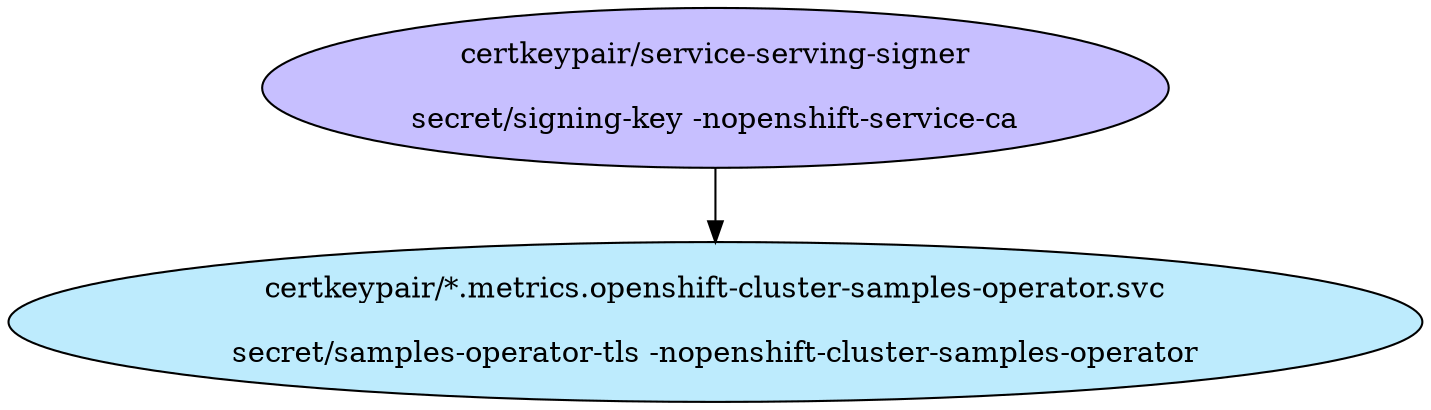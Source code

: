 digraph "Local Certificate" {
  // Node definitions.
  1 [
    label="certkeypair/service-serving-signer\n\nsecret/signing-key -nopenshift-service-ca\n"
    style=filled
    fillcolor="#c7bfff"
  ];
  56 [
    label="certkeypair/*.metrics.openshift-cluster-samples-operator.svc\n\nsecret/samples-operator-tls -nopenshift-cluster-samples-operator\n"
    style=filled
    fillcolor="#bdebfd"
  ];

  // Edge definitions.
  1 -> 56;
}